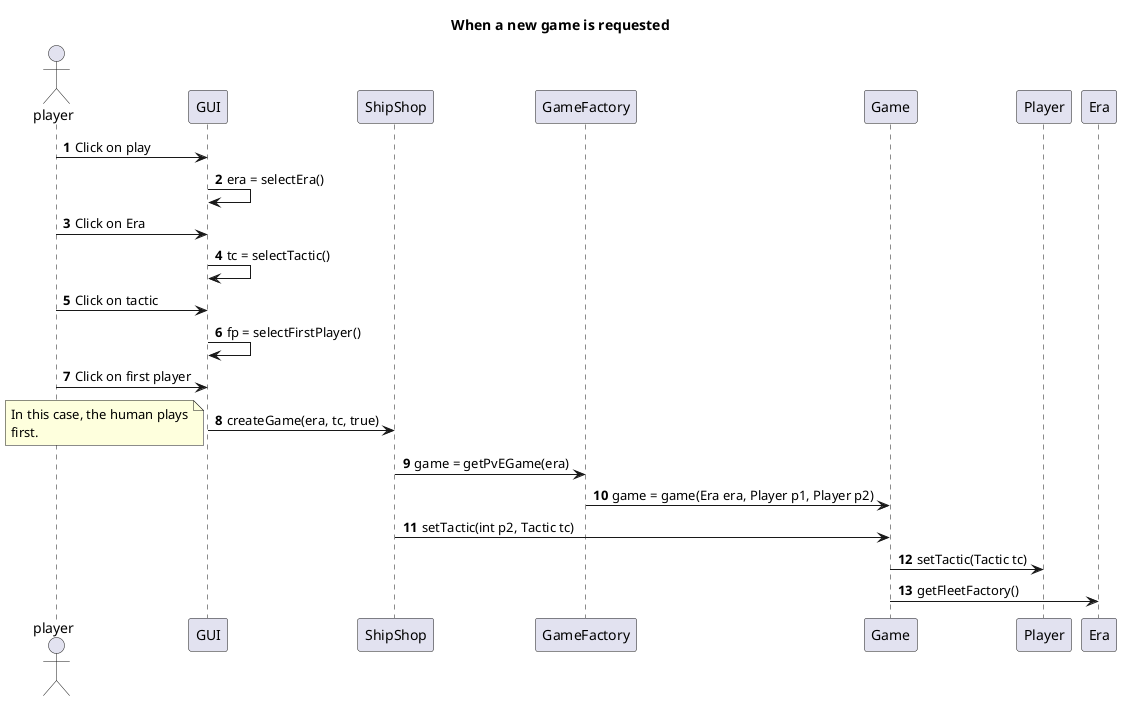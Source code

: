 @startuml
title When a new game is requested

autonumber
actor player

player -> GUI: Click on play

GUI -> GUI: era = selectEra()
player -> GUI: Click on Era

GUI -> GUI: tc = selectTactic()
player -> GUI: Click on tactic

GUI -> GUI: fp = selectFirstPlayer()
player -> GUI: Click on first player


GUI -> ShipShop: createGame(era, tc, true)

note left
In this case, the human plays
first.
end note

ShipShop -> GameFactory: game = getPvEGame(era)

GameFactory -> Game:  game = game(Era era, Player p1, Player p2)
ShipShop -> Game: setTactic(int p2, Tactic tc)
Game -> Player: setTactic(Tactic tc)

Game -> Era: getFleetFactory()

@enduml

